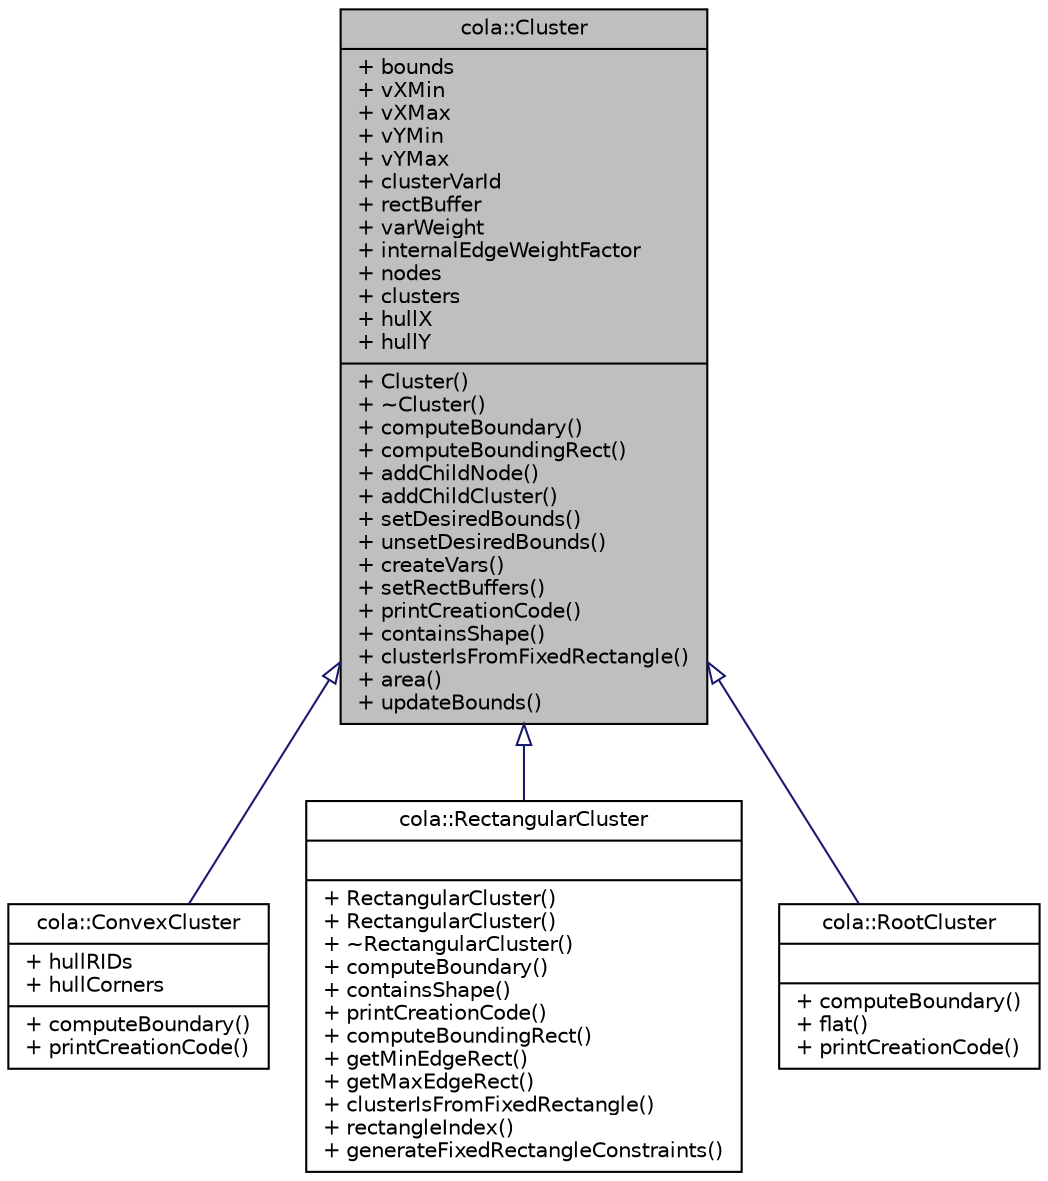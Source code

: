 digraph "cola::Cluster"
{
  edge [fontname="Helvetica",fontsize="10",labelfontname="Helvetica",labelfontsize="10"];
  node [fontname="Helvetica",fontsize="10",shape=record];
  Node1 [label="{cola::Cluster\n|+ bounds\l+ vXMin\l+ vXMax\l+ vYMin\l+ vYMax\l+ clusterVarId\l+ rectBuffer\l+ varWeight\l+ internalEdgeWeightFactor\l+ nodes\l+ clusters\l+ hullX\l+ hullY\l|+ Cluster()\l+ ~Cluster()\l+ computeBoundary()\l+ computeBoundingRect()\l+ addChildNode()\l+ addChildCluster()\l+ setDesiredBounds()\l+ unsetDesiredBounds()\l+ createVars()\l+ setRectBuffers()\l+ printCreationCode()\l+ containsShape()\l+ clusterIsFromFixedRectangle()\l+ area()\l+ updateBounds()\l}",height=0.2,width=0.4,color="black", fillcolor="grey75", style="filled" fontcolor="black"];
  Node1 -> Node2 [dir="back",color="midnightblue",fontsize="10",style="solid",arrowtail="onormal",fontname="Helvetica"];
  Node2 [label="{cola::ConvexCluster\n|+ hullRIDs\l+ hullCorners\l|+ computeBoundary()\l+ printCreationCode()\l}",height=0.2,width=0.4,color="black", fillcolor="white", style="filled",URL="$classcola_1_1ConvexCluster.html",tooltip="Defines a cluster that will be treated as a convex boundary around the child nodes and clusters..."];
  Node1 -> Node3 [dir="back",color="midnightblue",fontsize="10",style="solid",arrowtail="onormal",fontname="Helvetica"];
  Node3 [label="{cola::RectangularCluster\n||+ RectangularCluster()\l+ RectangularCluster()\l+ ~RectangularCluster()\l+ computeBoundary()\l+ containsShape()\l+ printCreationCode()\l+ computeBoundingRect()\l+ getMinEdgeRect()\l+ getMaxEdgeRect()\l+ clusterIsFromFixedRectangle()\l+ rectangleIndex()\l+ generateFixedRectangleConstraints()\l}",height=0.2,width=0.4,color="black", fillcolor="white", style="filled",URL="$classcola_1_1RectangularCluster.html",tooltip="Defines a rectangular cluster, either variable-sized with floating sides or a fixed size based on a p..."];
  Node1 -> Node4 [dir="back",color="midnightblue",fontsize="10",style="solid",arrowtail="onormal",fontname="Helvetica"];
  Node4 [label="{cola::RootCluster\n||+ computeBoundary()\l+ flat()\l+ printCreationCode()\l}",height=0.2,width=0.4,color="black", fillcolor="white", style="filled",URL="$classcola_1_1RootCluster.html",tooltip="Holds the cluster hierarchy specification for a diagram."];
}
